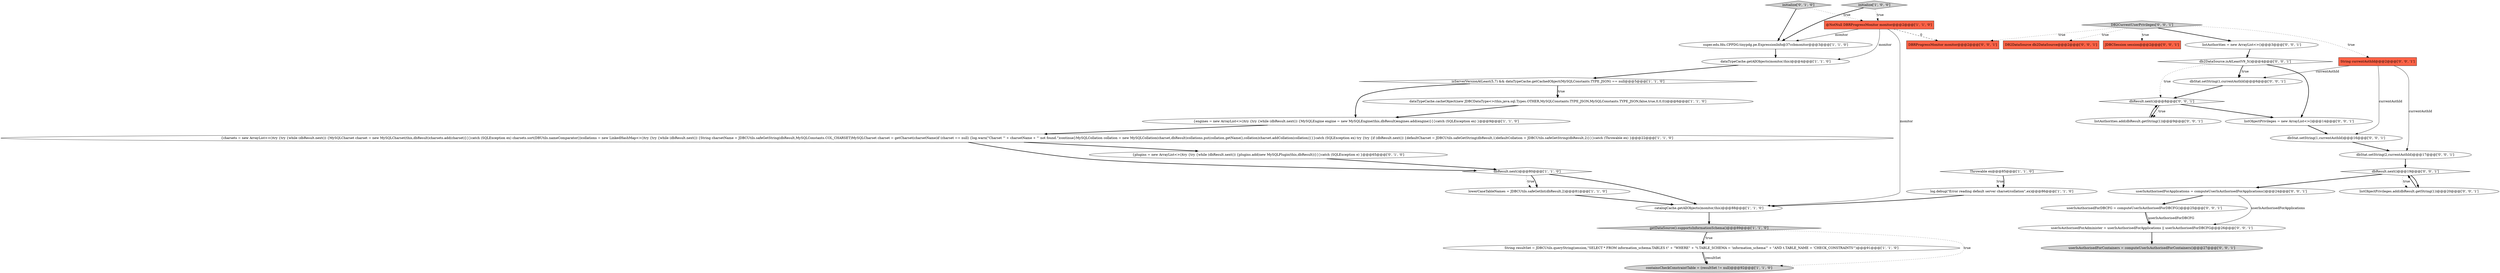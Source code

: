 digraph {
15 [style = filled, label = "{charsets = new ArrayList<>()try {try {while (dbResult.next()) {MySQLCharset charset = new MySQLCharset(this,dbResult)charsets.add(charset)}}}catch (SQLException ex) charsets.sort(DBUtils.nameComparator())collations = new LinkedHashMap<>()try {try {while (dbResult.next()) {String charsetName = JDBCUtils.safeGetString(dbResult,MySQLConstants.COL_CHARSET)MySQLCharset charset = getCharset(charsetName)if (charset == null) {log.warn(\"Charset '\" + charsetName + \"' not found.\")continue}MySQLCollation collation = new MySQLCollation(charset,dbResult)collations.put(collation.getName(),collation)charset.addCollation(collation)}}}catch (SQLException ex) try {try {if (dbResult.next()) {defaultCharset = JDBCUtils.safeGetString(dbResult,1)defaultCollation = JDBCUtils.safeGetString(dbResult,2)}}}catch (Throwable ex) }@@@22@@@['1', '1', '0']", fillcolor = white, shape = ellipse image = "AAA0AAABBB1BBB"];
30 [style = filled, label = "DB2DataSource db2DataSource@@@2@@@['0', '0', '1']", fillcolor = tomato, shape = box image = "AAA0AAABBB3BBB"];
24 [style = filled, label = "userIsAuthorisedForContainers = computeUserIsAuthorisedForContainers()@@@27@@@['0', '0', '1']", fillcolor = lightgray, shape = ellipse image = "AAA0AAABBB3BBB"];
22 [style = filled, label = "dbResult.next()@@@8@@@['0', '0', '1']", fillcolor = white, shape = diamond image = "AAA0AAABBB3BBB"];
8 [style = filled, label = "getDataSource().supportsInformationSchema()@@@89@@@['1', '1', '0']", fillcolor = lightgray, shape = diamond image = "AAA0AAABBB1BBB"];
26 [style = filled, label = "JDBCSession session@@@2@@@['0', '0', '1']", fillcolor = tomato, shape = box image = "AAA0AAABBB3BBB"];
14 [style = filled, label = "lowerCaseTableNames = JDBCUtils.safeGetInt(dbResult,2)@@@81@@@['1', '1', '0']", fillcolor = white, shape = ellipse image = "AAA0AAABBB1BBB"];
11 [style = filled, label = "Throwable ex@@@85@@@['1', '1', '0']", fillcolor = white, shape = diamond image = "AAA0AAABBB1BBB"];
32 [style = filled, label = "DBRProgressMonitor monitor@@@2@@@['0', '0', '1']", fillcolor = tomato, shape = box image = "AAA0AAABBB3BBB"];
20 [style = filled, label = "listObjectPrivileges.add(dbResult.getString(1))@@@20@@@['0', '0', '1']", fillcolor = white, shape = ellipse image = "AAA0AAABBB3BBB"];
21 [style = filled, label = "db2DataSource.isAtLeastV9_5()@@@4@@@['0', '0', '1']", fillcolor = white, shape = diamond image = "AAA0AAABBB3BBB"];
2 [style = filled, label = "log.debug(\"Error reading default server charset/collation\",ex)@@@86@@@['1', '1', '0']", fillcolor = white, shape = ellipse image = "AAA0AAABBB1BBB"];
10 [style = filled, label = "catalogCache.getAllObjects(monitor,this)@@@88@@@['1', '1', '0']", fillcolor = white, shape = ellipse image = "AAA0AAABBB1BBB"];
3 [style = filled, label = "@NotNull DBRProgressMonitor monitor@@@2@@@['1', '1', '0']", fillcolor = tomato, shape = box image = "AAA0AAABBB1BBB"];
25 [style = filled, label = "dbStat.setString(2,currentAuthId)@@@17@@@['0', '0', '1']", fillcolor = white, shape = ellipse image = "AAA0AAABBB3BBB"];
12 [style = filled, label = "{engines = new ArrayList<>()try {try {while (dbResult.next()) {MySQLEngine engine = new MySQLEngine(this,dbResult)engines.add(engine)}}}catch (SQLException ex) }@@@9@@@['1', '1', '0']", fillcolor = white, shape = ellipse image = "AAA0AAABBB1BBB"];
23 [style = filled, label = "listAuthorities = new ArrayList<>()@@@3@@@['0', '0', '1']", fillcolor = white, shape = ellipse image = "AAA0AAABBB3BBB"];
29 [style = filled, label = "String currentAuthId@@@2@@@['0', '0', '1']", fillcolor = tomato, shape = box image = "AAA0AAABBB3BBB"];
0 [style = filled, label = "dbResult.next()@@@80@@@['1', '1', '0']", fillcolor = white, shape = diamond image = "AAA0AAABBB1BBB"];
31 [style = filled, label = "dbResult.next()@@@19@@@['0', '0', '1']", fillcolor = white, shape = diamond image = "AAA0AAABBB3BBB"];
27 [style = filled, label = "listAuthorities.add(dbResult.getString(1))@@@9@@@['0', '0', '1']", fillcolor = white, shape = ellipse image = "AAA0AAABBB3BBB"];
34 [style = filled, label = "userIsAuthorisedForAdminister = userIsAuthorisedForApplications || userIsAuthorisedForDBCFG@@@26@@@['0', '0', '1']", fillcolor = white, shape = ellipse image = "AAA0AAABBB3BBB"];
13 [style = filled, label = "dataTypeCache.cacheObject(new JDBCDataType<>(this,java.sql.Types.OTHER,MySQLConstants.TYPE_JSON,MySQLConstants.TYPE_JSON,false,true,0,0,0))@@@6@@@['1', '1', '0']", fillcolor = white, shape = ellipse image = "AAA0AAABBB1BBB"];
16 [style = filled, label = "initialize['0', '1', '0']", fillcolor = lightgray, shape = diamond image = "AAA0AAABBB2BBB"];
35 [style = filled, label = "DB2CurrentUserPrivileges['0', '0', '1']", fillcolor = lightgray, shape = diamond image = "AAA0AAABBB3BBB"];
18 [style = filled, label = "dbStat.setString(1,currentAuthId)@@@6@@@['0', '0', '1']", fillcolor = white, shape = ellipse image = "AAA0AAABBB3BBB"];
36 [style = filled, label = "userIsAuthorisedForApplications = computeUserIsAuthorisedForApplications()@@@24@@@['0', '0', '1']", fillcolor = white, shape = ellipse image = "AAA0AAABBB3BBB"];
19 [style = filled, label = "listObjectPrivileges = new ArrayList<>()@@@14@@@['0', '0', '1']", fillcolor = white, shape = ellipse image = "AAA0AAABBB3BBB"];
9 [style = filled, label = "isServerVersionAtLeast(5,7) && dataTypeCache.getCachedObject(MySQLConstants.TYPE_JSON) == null@@@5@@@['1', '1', '0']", fillcolor = white, shape = diamond image = "AAA0AAABBB1BBB"];
4 [style = filled, label = "String resultSet = JDBCUtils.queryString(session,\"SELECT * FROM information_schema.TABLES t\" + \"WHERE\" + \"t.TABLE_SCHEMA = 'information_schema'\" + \"AND t.TABLE_NAME = 'CHECK_CONSTRAINTS'\")@@@91@@@['1', '1', '0']", fillcolor = white, shape = ellipse image = "AAA0AAABBB1BBB"];
6 [style = filled, label = "dataTypeCache.getAllObjects(monitor,this)@@@4@@@['1', '1', '0']", fillcolor = white, shape = ellipse image = "AAA0AAABBB1BBB"];
17 [style = filled, label = "{plugins = new ArrayList<>()try {try {while (dbResult.next()) {plugins.add(new MySQLPlugin(this,dbResult))}}}catch (SQLException e) }@@@65@@@['0', '1', '0']", fillcolor = white, shape = ellipse image = "AAA1AAABBB2BBB"];
5 [style = filled, label = "containsCheckConstraintTable = (resultSet != null)@@@92@@@['1', '1', '0']", fillcolor = lightgray, shape = ellipse image = "AAA0AAABBB1BBB"];
28 [style = filled, label = "userIsAuthorisedForDBCFG = computeUserIsAuthorisedForDBCFG()@@@25@@@['0', '0', '1']", fillcolor = white, shape = ellipse image = "AAA0AAABBB3BBB"];
7 [style = filled, label = "initialize['1', '0', '0']", fillcolor = lightgray, shape = diamond image = "AAA0AAABBB1BBB"];
33 [style = filled, label = "dbStat.setString(1,currentAuthId)@@@16@@@['0', '0', '1']", fillcolor = white, shape = ellipse image = "AAA0AAABBB3BBB"];
1 [style = filled, label = "super.edu.fdu.CPPDG.tinypdg.pe.ExpressionInfo@37ccbmonitor@@@3@@@['1', '1', '0']", fillcolor = white, shape = ellipse image = "AAA0AAABBB1BBB"];
22->19 [style = bold, label=""];
0->14 [style = dotted, label="true"];
11->2 [style = dotted, label="true"];
29->18 [style = solid, label="currentAuthId"];
8->4 [style = bold, label=""];
35->29 [style = dotted, label="true"];
18->22 [style = bold, label=""];
21->18 [style = dotted, label="true"];
20->31 [style = bold, label=""];
12->15 [style = bold, label=""];
34->24 [style = bold, label=""];
4->5 [style = bold, label=""];
22->27 [style = bold, label=""];
3->6 [style = solid, label="monitor"];
9->13 [style = bold, label=""];
9->13 [style = dotted, label="true"];
10->8 [style = bold, label=""];
16->3 [style = dotted, label="true"];
21->22 [style = dotted, label="true"];
3->32 [style = dashed, label="0"];
35->32 [style = dotted, label="true"];
3->1 [style = solid, label="monitor"];
2->10 [style = bold, label=""];
1->6 [style = bold, label=""];
19->33 [style = bold, label=""];
11->2 [style = bold, label=""];
27->22 [style = bold, label=""];
22->27 [style = dotted, label="true"];
6->9 [style = bold, label=""];
23->21 [style = bold, label=""];
0->10 [style = bold, label=""];
4->5 [style = solid, label="resultSet"];
13->12 [style = bold, label=""];
15->0 [style = bold, label=""];
21->19 [style = bold, label=""];
16->1 [style = bold, label=""];
28->34 [style = bold, label=""];
29->25 [style = solid, label="currentAuthId"];
21->18 [style = bold, label=""];
35->26 [style = dotted, label="true"];
31->20 [style = bold, label=""];
36->28 [style = bold, label=""];
35->23 [style = bold, label=""];
8->5 [style = dotted, label="true"];
31->20 [style = dotted, label="true"];
25->31 [style = bold, label=""];
29->33 [style = solid, label="currentAuthId"];
35->30 [style = dotted, label="true"];
31->36 [style = bold, label=""];
7->1 [style = bold, label=""];
28->34 [style = solid, label="userIsAuthorisedForDBCFG"];
0->14 [style = bold, label=""];
14->10 [style = bold, label=""];
33->25 [style = bold, label=""];
36->34 [style = solid, label="userIsAuthorisedForApplications"];
8->4 [style = dotted, label="true"];
17->0 [style = bold, label=""];
3->10 [style = solid, label="monitor"];
7->3 [style = dotted, label="true"];
9->12 [style = bold, label=""];
15->17 [style = bold, label=""];
}
